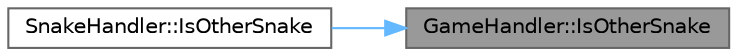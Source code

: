 digraph "GameHandler::IsOtherSnake"
{
 // LATEX_PDF_SIZE
  bgcolor="transparent";
  edge [fontname=Helvetica,fontsize=10,labelfontname=Helvetica,labelfontsize=10];
  node [fontname=Helvetica,fontsize=10,shape=box,height=0.2,width=0.4];
  rankdir="RL";
  Node1 [id="Node000001",label="GameHandler::IsOtherSnake",height=0.2,width=0.4,color="gray40", fillcolor="grey60", style="filled", fontcolor="black",tooltip="Проверка на столкновение змеи с другой змеей."];
  Node1 -> Node2 [id="edge2_Node000001_Node000002",dir="back",color="steelblue1",style="solid",tooltip=" "];
  Node2 [id="Node000002",label="SnakeHandler::IsOtherSnake",height=0.2,width=0.4,color="grey40", fillcolor="white", style="filled",URL="$class_snake_handler.html#a419af6e8b85ed903d66f2a763a272963",tooltip="Проверка на столкновение змеи с другой змеей."];
}
